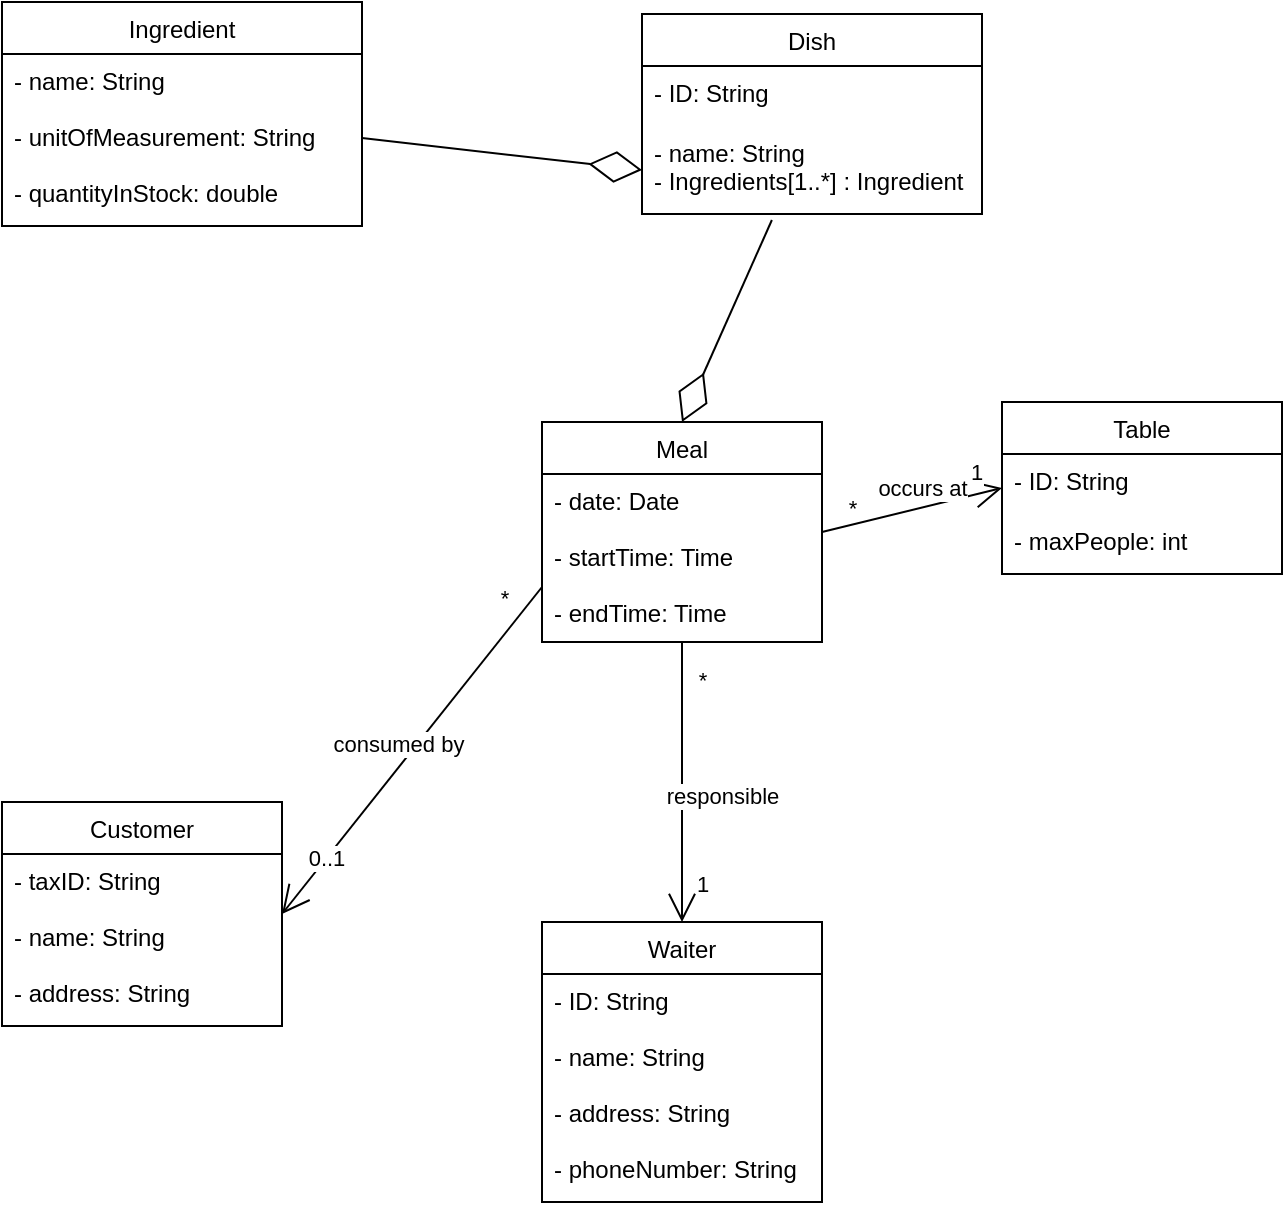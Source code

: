 <mxfile version="28.2.5">
  <diagram name="Restaurant Class Diagram" id="0">
    <mxGraphModel dx="1426" dy="841" grid="1" gridSize="10" guides="1" tooltips="1" connect="1" arrows="1" fold="1" page="1" pageScale="1" pageWidth="827" pageHeight="1169" math="0" shadow="0">
      <root>
        <mxCell id="0" />
        <mxCell id="1" parent="0" />
        <mxCell id="ingredient" value="Ingredient" style="swimlane;fontStyle=0;align=center;verticalAlign=top;childLayout=stackLayout;horizontal=1;startSize=26;horizontalStack=0;resizeParent=1;resizeParentMax=0;resizeLast=0;collapsible=1;marginBottom=0;" parent="1" vertex="1">
          <mxGeometry x="50" y="50" width="180" height="112" as="geometry" />
        </mxCell>
        <mxCell id="ingredient-attr1" value="- name: String" style="text;strokeColor=none;fillColor=none;align=left;verticalAlign=top;spacingLeft=4;spacingRight=4;overflow=hidden;rotatable=0;points=[[0,0.5],[1,0.5]];portConstraint=eastwest;" parent="ingredient" vertex="1">
          <mxGeometry y="26" width="180" height="28" as="geometry" />
        </mxCell>
        <mxCell id="ingredient-attr2" value="- unitOfMeasurement: String" style="text;strokeColor=none;fillColor=none;align=left;verticalAlign=top;spacingLeft=4;spacingRight=4;overflow=hidden;rotatable=0;points=[[0,0.5],[1,0.5]];portConstraint=eastwest;" parent="ingredient" vertex="1">
          <mxGeometry y="54" width="180" height="28" as="geometry" />
        </mxCell>
        <mxCell id="ingredient-attr3" value="- quantityInStock: double" style="text;strokeColor=none;fillColor=none;align=left;verticalAlign=top;spacingLeft=4;spacingRight=4;overflow=hidden;rotatable=0;points=[[0,0.5],[1,0.5]];portConstraint=eastwest;" parent="ingredient" vertex="1">
          <mxGeometry y="82" width="180" height="30" as="geometry" />
        </mxCell>
        <mxCell id="dish" value="Dish" style="swimlane;fontStyle=0;align=center;verticalAlign=top;childLayout=stackLayout;horizontal=1;startSize=26;horizontalStack=0;resizeParent=1;resizeParentMax=0;resizeLast=0;collapsible=1;marginBottom=0;" parent="1" vertex="1">
          <mxGeometry x="370" y="56" width="170" height="100" as="geometry" />
        </mxCell>
        <mxCell id="dish-attr1" value="- ID: String" style="text;strokeColor=none;fillColor=none;align=left;verticalAlign=top;spacingLeft=4;spacingRight=4;overflow=hidden;rotatable=0;points=[[0,0.5],[1,0.5]];portConstraint=eastwest;" parent="dish" vertex="1">
          <mxGeometry y="26" width="170" height="30" as="geometry" />
        </mxCell>
        <mxCell id="dish-attr2" value="- name: String&#xa;- Ingredients[1..*] : Ingredient" style="text;strokeColor=none;fillColor=none;align=left;verticalAlign=top;spacingLeft=4;spacingRight=4;overflow=hidden;rotatable=0;points=[[0,0.5],[1,0.5]];portConstraint=eastwest;" parent="dish" vertex="1">
          <mxGeometry y="56" width="170" height="44" as="geometry" />
        </mxCell>
        <mxCell id="table" value="Table" style="swimlane;fontStyle=0;align=center;verticalAlign=top;childLayout=stackLayout;horizontal=1;startSize=26;horizontalStack=0;resizeParent=1;resizeParentMax=0;resizeLast=0;collapsible=1;marginBottom=0;" parent="1" vertex="1">
          <mxGeometry x="550" y="250" width="140" height="86" as="geometry" />
        </mxCell>
        <mxCell id="table-attr1" value="- ID: String" style="text;strokeColor=none;fillColor=none;align=left;verticalAlign=top;spacingLeft=4;spacingRight=4;overflow=hidden;rotatable=0;points=[[0,0.5],[1,0.5]];portConstraint=eastwest;" parent="table" vertex="1">
          <mxGeometry y="26" width="140" height="30" as="geometry" />
        </mxCell>
        <mxCell id="table-attr2" value="- maxPeople: int" style="text;strokeColor=none;fillColor=none;align=left;verticalAlign=top;spacingLeft=4;spacingRight=4;overflow=hidden;rotatable=0;points=[[0,0.5],[1,0.5]];portConstraint=eastwest;" parent="table" vertex="1">
          <mxGeometry y="56" width="140" height="30" as="geometry" />
        </mxCell>
        <mxCell id="meal" value="Meal" style="swimlane;fontStyle=0;align=center;verticalAlign=top;childLayout=stackLayout;horizontal=1;startSize=26;horizontalStack=0;resizeParent=1;resizeParentMax=0;resizeLast=0;collapsible=1;marginBottom=0;" parent="1" vertex="1">
          <mxGeometry x="320" y="260" width="140" height="110" as="geometry" />
        </mxCell>
        <mxCell id="meal-attr1" value="- date: Date" style="text;strokeColor=none;fillColor=none;align=left;verticalAlign=top;spacingLeft=4;spacingRight=4;overflow=hidden;rotatable=0;points=[[0,0.5],[1,0.5]];portConstraint=eastwest;" parent="meal" vertex="1">
          <mxGeometry y="26" width="140" height="28" as="geometry" />
        </mxCell>
        <mxCell id="meal-attr2" value="- startTime: Time" style="text;strokeColor=none;fillColor=none;align=left;verticalAlign=top;spacingLeft=4;spacingRight=4;overflow=hidden;rotatable=0;points=[[0,0.5],[1,0.5]];portConstraint=eastwest;" parent="meal" vertex="1">
          <mxGeometry y="54" width="140" height="28" as="geometry" />
        </mxCell>
        <mxCell id="meal-attr3" value="- endTime: Time" style="text;strokeColor=none;fillColor=none;align=left;verticalAlign=top;spacingLeft=4;spacingRight=4;overflow=hidden;rotatable=0;points=[[0,0.5],[1,0.5]];portConstraint=eastwest;" parent="meal" vertex="1">
          <mxGeometry y="82" width="140" height="28" as="geometry" />
        </mxCell>
        <mxCell id="waiter" value="Waiter" style="swimlane;fontStyle=0;align=center;verticalAlign=top;childLayout=stackLayout;horizontal=1;startSize=26;horizontalStack=0;resizeParent=1;resizeParentMax=0;resizeLast=0;collapsible=1;marginBottom=0;" parent="1" vertex="1">
          <mxGeometry x="320" y="510" width="140" height="140" as="geometry" />
        </mxCell>
        <mxCell id="waiter-attr1" value="- ID: String" style="text;strokeColor=none;fillColor=none;align=left;verticalAlign=top;spacingLeft=4;spacingRight=4;overflow=hidden;rotatable=0;points=[[0,0.5],[1,0.5]];portConstraint=eastwest;" parent="waiter" vertex="1">
          <mxGeometry y="26" width="140" height="28" as="geometry" />
        </mxCell>
        <mxCell id="waiter-attr2" value="- name: String" style="text;strokeColor=none;fillColor=none;align=left;verticalAlign=top;spacingLeft=4;spacingRight=4;overflow=hidden;rotatable=0;points=[[0,0.5],[1,0.5]];portConstraint=eastwest;" parent="waiter" vertex="1">
          <mxGeometry y="54" width="140" height="28" as="geometry" />
        </mxCell>
        <mxCell id="waiter-attr3" value="- address: String" style="text;strokeColor=none;fillColor=none;align=left;verticalAlign=top;spacingLeft=4;spacingRight=4;overflow=hidden;rotatable=0;points=[[0,0.5],[1,0.5]];portConstraint=eastwest;" parent="waiter" vertex="1">
          <mxGeometry y="82" width="140" height="28" as="geometry" />
        </mxCell>
        <mxCell id="waiter-attr4" value="- phoneNumber: String" style="text;strokeColor=none;fillColor=none;align=left;verticalAlign=top;spacingLeft=4;spacingRight=4;overflow=hidden;rotatable=0;points=[[0,0.5],[1,0.5]];portConstraint=eastwest;" parent="waiter" vertex="1">
          <mxGeometry y="110" width="140" height="30" as="geometry" />
        </mxCell>
        <mxCell id="customer" value="Customer" style="swimlane;fontStyle=0;align=center;verticalAlign=top;childLayout=stackLayout;horizontal=1;startSize=26;horizontalStack=0;resizeParent=1;resizeParentMax=0;resizeLast=0;collapsible=1;marginBottom=0;" parent="1" vertex="1">
          <mxGeometry x="50" y="450" width="140" height="112" as="geometry" />
        </mxCell>
        <mxCell id="customer-attr1" value="- taxID: String" style="text;strokeColor=none;fillColor=none;align=left;verticalAlign=top;spacingLeft=4;spacingRight=4;overflow=hidden;rotatable=0;points=[[0,0.5],[1,0.5]];portConstraint=eastwest;" parent="customer" vertex="1">
          <mxGeometry y="26" width="140" height="28" as="geometry" />
        </mxCell>
        <mxCell id="customer-attr2" value="- name: String" style="text;strokeColor=none;fillColor=none;align=left;verticalAlign=top;spacingLeft=4;spacingRight=4;overflow=hidden;rotatable=0;points=[[0,0.5],[1,0.5]];portConstraint=eastwest;" parent="customer" vertex="1">
          <mxGeometry y="54" width="140" height="28" as="geometry" />
        </mxCell>
        <mxCell id="customer-attr3" value="- address: String" style="text;strokeColor=none;fillColor=none;align=left;verticalAlign=top;spacingLeft=4;spacingRight=4;overflow=hidden;rotatable=0;points=[[0,0.5],[1,0.5]];portConstraint=eastwest;" parent="customer" vertex="1">
          <mxGeometry y="82" width="140" height="30" as="geometry" />
        </mxCell>
        <mxCell id="meal-table" value="" style="endArrow=open;endFill=0;endSize=12;html=1;exitX=1;exitY=0.5;exitDx=0;exitDy=0;entryX=0;entryY=0.5;entryDx=0;entryDy=0;" parent="1" source="meal" target="table" edge="1">
          <mxGeometry width="160" relative="1" as="geometry">
            <mxPoint x="460" y="321" as="sourcePoint" />
            <mxPoint x="550" y="293" as="targetPoint" />
          </mxGeometry>
        </mxCell>
        <mxCell id="meal-table-label1" value="*" style="edgeLabel;html=1;align=center;verticalAlign=middle;resizable=0;points=[];" parent="meal-table" vertex="1" connectable="0">
          <mxGeometry x="-0.8" y="-1" relative="1" as="geometry">
            <mxPoint x="5" y="-11" as="offset" />
          </mxGeometry>
        </mxCell>
        <mxCell id="meal-table-label2" value="1" style="edgeLabel;html=1;align=center;verticalAlign=middle;resizable=0;points=[];" parent="meal-table" vertex="1" connectable="0">
          <mxGeometry x="0.8" y="-1" relative="1" as="geometry">
            <mxPoint x="-5" y="-11" as="offset" />
          </mxGeometry>
        </mxCell>
        <mxCell id="meal-table-name" value="occurs at" style="edgeLabel;html=1;align=center;verticalAlign=middle;resizable=0;points=[];" parent="meal-table" vertex="1" connectable="0">
          <mxGeometry x="0.1" y="-1" relative="1" as="geometry">
            <mxPoint y="-11" as="offset" />
          </mxGeometry>
        </mxCell>
        <mxCell id="meal-waiter" value="" style="endArrow=open;endFill=0;endSize=12;html=1;exitX=0.5;exitY=1;exitDx=0;exitDy=0;entryX=0.5;entryY=0;entryDx=0;entryDy=0;" parent="1" source="meal" target="waiter" edge="1">
          <mxGeometry width="160" relative="1" as="geometry">
            <mxPoint x="390" y="392" as="sourcePoint" />
            <mxPoint x="390" y="450" as="targetPoint" />
          </mxGeometry>
        </mxCell>
        <mxCell id="meal-waiter-label1" value="*" style="edgeLabel;html=1;align=center;verticalAlign=middle;resizable=0;points=[];" parent="meal-waiter" vertex="1" connectable="0">
          <mxGeometry x="-0.8" y="-1" relative="1" as="geometry">
            <mxPoint x="11" y="5" as="offset" />
          </mxGeometry>
        </mxCell>
        <mxCell id="meal-waiter-label2" value="1" style="edgeLabel;html=1;align=center;verticalAlign=middle;resizable=0;points=[];" parent="meal-waiter" vertex="1" connectable="0">
          <mxGeometry x="0.8" y="-1" relative="1" as="geometry">
            <mxPoint x="11" y="-5" as="offset" />
          </mxGeometry>
        </mxCell>
        <mxCell id="meal-waiter-name" value="responsible" style="edgeLabel;html=1;align=center;verticalAlign=middle;resizable=0;points=[];" parent="meal-waiter" vertex="1" connectable="0">
          <mxGeometry x="0.1" y="-1" relative="1" as="geometry">
            <mxPoint x="21" as="offset" />
          </mxGeometry>
        </mxCell>
        <mxCell id="meal-customer" value="" style="endArrow=open;endFill=0;endSize=12;html=1;exitX=0;exitY=0.75;exitDx=0;exitDy=0;entryX=1;entryY=0.5;entryDx=0;entryDy=0;" parent="1" source="meal" target="customer" edge="1">
          <mxGeometry width="160" relative="1" as="geometry">
            <mxPoint x="320" y="356" as="sourcePoint" />
            <mxPoint x="190" y="506" as="targetPoint" />
          </mxGeometry>
        </mxCell>
        <mxCell id="meal-customer-label1" value="*" style="edgeLabel;html=1;align=center;verticalAlign=middle;resizable=0;points=[];" parent="meal-customer" vertex="1" connectable="0">
          <mxGeometry x="-0.8" y="-1" relative="1" as="geometry">
            <mxPoint x="-5" y="-11" as="offset" />
          </mxGeometry>
        </mxCell>
        <mxCell id="meal-customer-label2" value="0..1" style="edgeLabel;html=1;align=center;verticalAlign=middle;resizable=0;points=[];" parent="meal-customer" vertex="1" connectable="0">
          <mxGeometry x="0.8" y="-1" relative="1" as="geometry">
            <mxPoint x="10" y="-11" as="offset" />
          </mxGeometry>
        </mxCell>
        <mxCell id="meal-customer-name" value="consumed by" style="edgeLabel;html=1;align=center;verticalAlign=middle;resizable=0;points=[];" parent="meal-customer" vertex="1" connectable="0">
          <mxGeometry x="0.1" y="-1" relative="1" as="geometry">
            <mxPoint y="-11" as="offset" />
          </mxGeometry>
        </mxCell>
        <mxCell id="QVbrDHh6NSAUjcLwN4BY-2" value="" style="endArrow=diamondThin;endFill=0;endSize=24;html=1;rounded=0;exitX=1;exitY=0.5;exitDx=0;exitDy=0;entryX=0;entryY=0.5;entryDx=0;entryDy=0;" parent="1" source="ingredient-attr2" target="dish-attr2" edge="1">
          <mxGeometry width="160" relative="1" as="geometry">
            <mxPoint x="490" y="330" as="sourcePoint" />
            <mxPoint x="650" y="330" as="targetPoint" />
          </mxGeometry>
        </mxCell>
        <mxCell id="QVbrDHh6NSAUjcLwN4BY-3" value="" style="endArrow=diamondThin;endFill=0;endSize=24;html=1;rounded=0;exitX=0.382;exitY=1.068;exitDx=0;exitDy=0;exitPerimeter=0;entryX=0.5;entryY=0;entryDx=0;entryDy=0;" parent="1" source="dish-attr2" target="meal" edge="1">
          <mxGeometry width="160" relative="1" as="geometry">
            <mxPoint x="390" y="200" as="sourcePoint" />
            <mxPoint x="470" y="180" as="targetPoint" />
          </mxGeometry>
        </mxCell>
      </root>
    </mxGraphModel>
  </diagram>
</mxfile>
